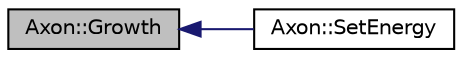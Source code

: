 digraph "Axon::Growth"
{
  edge [fontname="Helvetica",fontsize="10",labelfontname="Helvetica",labelfontsize="10"];
  node [fontname="Helvetica",fontsize="10",shape=record];
  rankdir="LR";
  Node1 [label="Axon::Growth",height=0.2,width=0.4,color="black", fillcolor="grey75", style="filled", fontcolor="black"];
  Node1 -> Node2 [dir="back",color="midnightblue",fontsize="10",style="solid"];
  Node2 [label="Axon::SetEnergy",height=0.2,width=0.4,color="black", fillcolor="white", style="filled",URL="$class_axon.html#a5e3edb831099d5abc1d593132118dc3b"];
}
